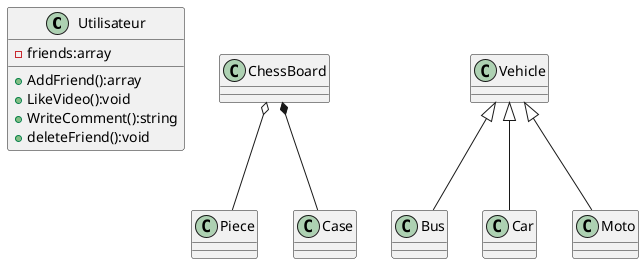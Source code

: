 @startuml
class Utilisateur{
  -friends:array
  +AddFriend():array
  +LikeVideo():void
  +WriteComment():string
  +deleteFriend():void
}

ChessBoard o-- Piece

ChessBoard *-- Case

Vehicle <|-down- Bus
Vehicle <|-down- Car
Vehicle <|-down- Moto

@enduml